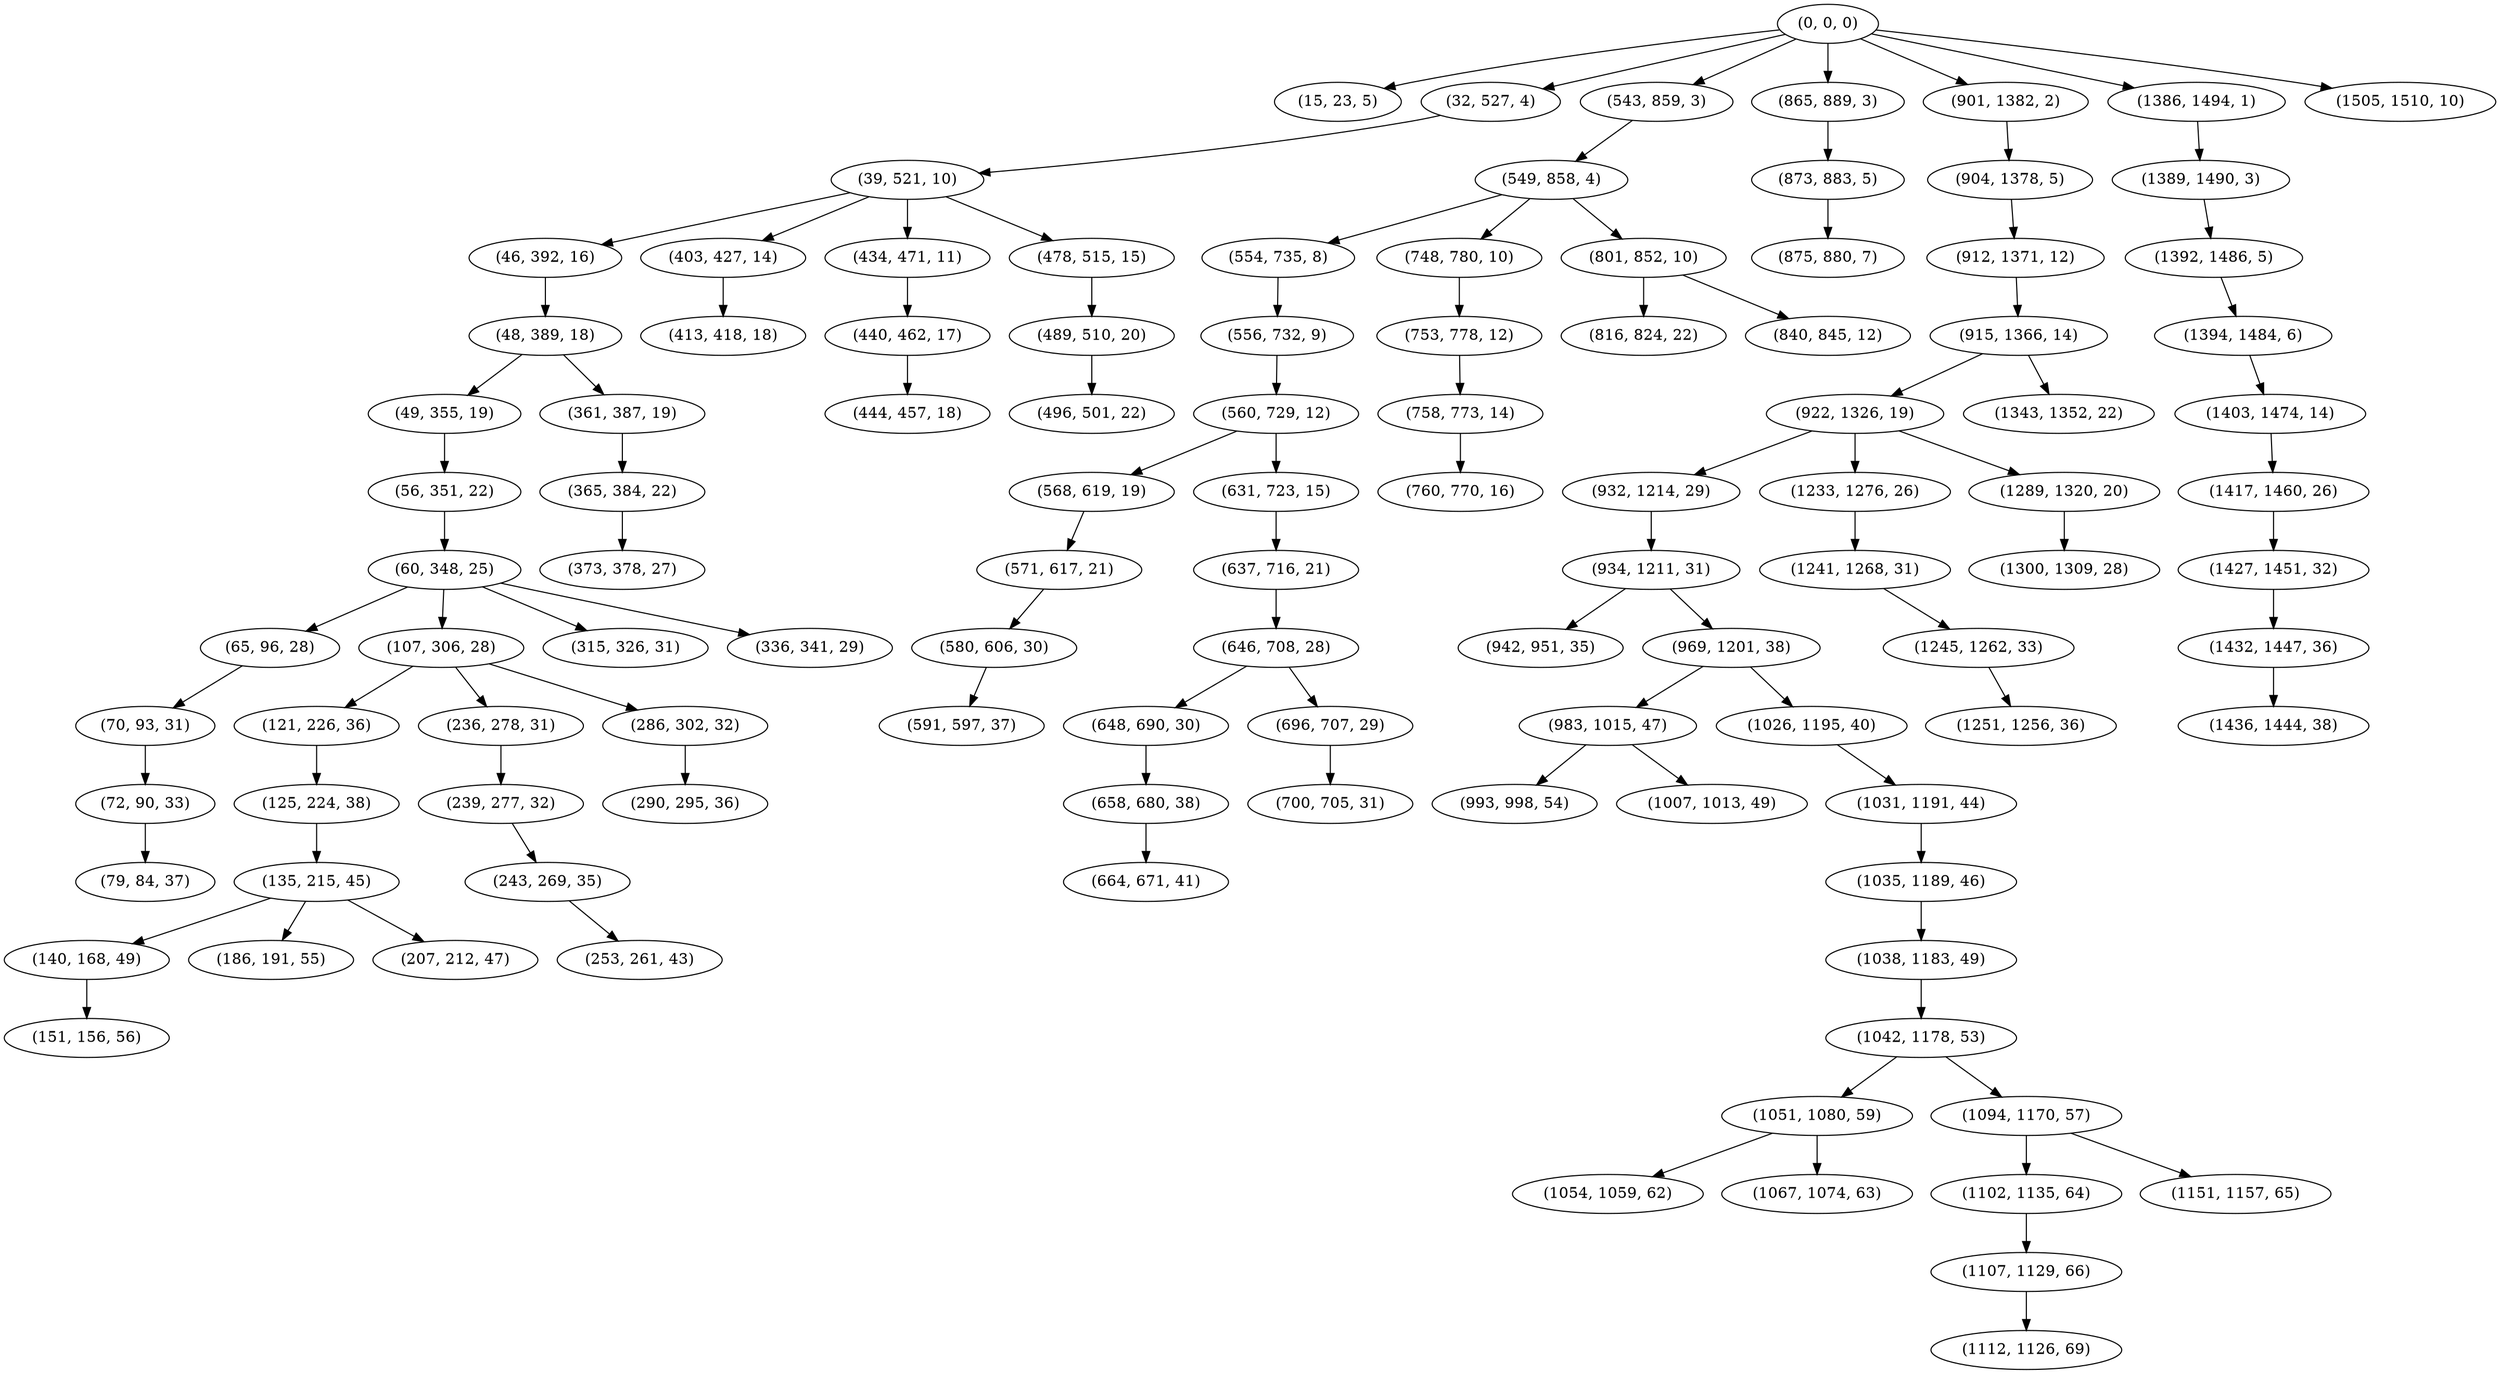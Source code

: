 digraph tree {
    "(0, 0, 0)";
    "(15, 23, 5)";
    "(32, 527, 4)";
    "(39, 521, 10)";
    "(46, 392, 16)";
    "(48, 389, 18)";
    "(49, 355, 19)";
    "(56, 351, 22)";
    "(60, 348, 25)";
    "(65, 96, 28)";
    "(70, 93, 31)";
    "(72, 90, 33)";
    "(79, 84, 37)";
    "(107, 306, 28)";
    "(121, 226, 36)";
    "(125, 224, 38)";
    "(135, 215, 45)";
    "(140, 168, 49)";
    "(151, 156, 56)";
    "(186, 191, 55)";
    "(207, 212, 47)";
    "(236, 278, 31)";
    "(239, 277, 32)";
    "(243, 269, 35)";
    "(253, 261, 43)";
    "(286, 302, 32)";
    "(290, 295, 36)";
    "(315, 326, 31)";
    "(336, 341, 29)";
    "(361, 387, 19)";
    "(365, 384, 22)";
    "(373, 378, 27)";
    "(403, 427, 14)";
    "(413, 418, 18)";
    "(434, 471, 11)";
    "(440, 462, 17)";
    "(444, 457, 18)";
    "(478, 515, 15)";
    "(489, 510, 20)";
    "(496, 501, 22)";
    "(543, 859, 3)";
    "(549, 858, 4)";
    "(554, 735, 8)";
    "(556, 732, 9)";
    "(560, 729, 12)";
    "(568, 619, 19)";
    "(571, 617, 21)";
    "(580, 606, 30)";
    "(591, 597, 37)";
    "(631, 723, 15)";
    "(637, 716, 21)";
    "(646, 708, 28)";
    "(648, 690, 30)";
    "(658, 680, 38)";
    "(664, 671, 41)";
    "(696, 707, 29)";
    "(700, 705, 31)";
    "(748, 780, 10)";
    "(753, 778, 12)";
    "(758, 773, 14)";
    "(760, 770, 16)";
    "(801, 852, 10)";
    "(816, 824, 22)";
    "(840, 845, 12)";
    "(865, 889, 3)";
    "(873, 883, 5)";
    "(875, 880, 7)";
    "(901, 1382, 2)";
    "(904, 1378, 5)";
    "(912, 1371, 12)";
    "(915, 1366, 14)";
    "(922, 1326, 19)";
    "(932, 1214, 29)";
    "(934, 1211, 31)";
    "(942, 951, 35)";
    "(969, 1201, 38)";
    "(983, 1015, 47)";
    "(993, 998, 54)";
    "(1007, 1013, 49)";
    "(1026, 1195, 40)";
    "(1031, 1191, 44)";
    "(1035, 1189, 46)";
    "(1038, 1183, 49)";
    "(1042, 1178, 53)";
    "(1051, 1080, 59)";
    "(1054, 1059, 62)";
    "(1067, 1074, 63)";
    "(1094, 1170, 57)";
    "(1102, 1135, 64)";
    "(1107, 1129, 66)";
    "(1112, 1126, 69)";
    "(1151, 1157, 65)";
    "(1233, 1276, 26)";
    "(1241, 1268, 31)";
    "(1245, 1262, 33)";
    "(1251, 1256, 36)";
    "(1289, 1320, 20)";
    "(1300, 1309, 28)";
    "(1343, 1352, 22)";
    "(1386, 1494, 1)";
    "(1389, 1490, 3)";
    "(1392, 1486, 5)";
    "(1394, 1484, 6)";
    "(1403, 1474, 14)";
    "(1417, 1460, 26)";
    "(1427, 1451, 32)";
    "(1432, 1447, 36)";
    "(1436, 1444, 38)";
    "(1505, 1510, 10)";
    "(0, 0, 0)" -> "(15, 23, 5)";
    "(0, 0, 0)" -> "(32, 527, 4)";
    "(0, 0, 0)" -> "(543, 859, 3)";
    "(0, 0, 0)" -> "(865, 889, 3)";
    "(0, 0, 0)" -> "(901, 1382, 2)";
    "(0, 0, 0)" -> "(1386, 1494, 1)";
    "(0, 0, 0)" -> "(1505, 1510, 10)";
    "(32, 527, 4)" -> "(39, 521, 10)";
    "(39, 521, 10)" -> "(46, 392, 16)";
    "(39, 521, 10)" -> "(403, 427, 14)";
    "(39, 521, 10)" -> "(434, 471, 11)";
    "(39, 521, 10)" -> "(478, 515, 15)";
    "(46, 392, 16)" -> "(48, 389, 18)";
    "(48, 389, 18)" -> "(49, 355, 19)";
    "(48, 389, 18)" -> "(361, 387, 19)";
    "(49, 355, 19)" -> "(56, 351, 22)";
    "(56, 351, 22)" -> "(60, 348, 25)";
    "(60, 348, 25)" -> "(65, 96, 28)";
    "(60, 348, 25)" -> "(107, 306, 28)";
    "(60, 348, 25)" -> "(315, 326, 31)";
    "(60, 348, 25)" -> "(336, 341, 29)";
    "(65, 96, 28)" -> "(70, 93, 31)";
    "(70, 93, 31)" -> "(72, 90, 33)";
    "(72, 90, 33)" -> "(79, 84, 37)";
    "(107, 306, 28)" -> "(121, 226, 36)";
    "(107, 306, 28)" -> "(236, 278, 31)";
    "(107, 306, 28)" -> "(286, 302, 32)";
    "(121, 226, 36)" -> "(125, 224, 38)";
    "(125, 224, 38)" -> "(135, 215, 45)";
    "(135, 215, 45)" -> "(140, 168, 49)";
    "(135, 215, 45)" -> "(186, 191, 55)";
    "(135, 215, 45)" -> "(207, 212, 47)";
    "(140, 168, 49)" -> "(151, 156, 56)";
    "(236, 278, 31)" -> "(239, 277, 32)";
    "(239, 277, 32)" -> "(243, 269, 35)";
    "(243, 269, 35)" -> "(253, 261, 43)";
    "(286, 302, 32)" -> "(290, 295, 36)";
    "(361, 387, 19)" -> "(365, 384, 22)";
    "(365, 384, 22)" -> "(373, 378, 27)";
    "(403, 427, 14)" -> "(413, 418, 18)";
    "(434, 471, 11)" -> "(440, 462, 17)";
    "(440, 462, 17)" -> "(444, 457, 18)";
    "(478, 515, 15)" -> "(489, 510, 20)";
    "(489, 510, 20)" -> "(496, 501, 22)";
    "(543, 859, 3)" -> "(549, 858, 4)";
    "(549, 858, 4)" -> "(554, 735, 8)";
    "(549, 858, 4)" -> "(748, 780, 10)";
    "(549, 858, 4)" -> "(801, 852, 10)";
    "(554, 735, 8)" -> "(556, 732, 9)";
    "(556, 732, 9)" -> "(560, 729, 12)";
    "(560, 729, 12)" -> "(568, 619, 19)";
    "(560, 729, 12)" -> "(631, 723, 15)";
    "(568, 619, 19)" -> "(571, 617, 21)";
    "(571, 617, 21)" -> "(580, 606, 30)";
    "(580, 606, 30)" -> "(591, 597, 37)";
    "(631, 723, 15)" -> "(637, 716, 21)";
    "(637, 716, 21)" -> "(646, 708, 28)";
    "(646, 708, 28)" -> "(648, 690, 30)";
    "(646, 708, 28)" -> "(696, 707, 29)";
    "(648, 690, 30)" -> "(658, 680, 38)";
    "(658, 680, 38)" -> "(664, 671, 41)";
    "(696, 707, 29)" -> "(700, 705, 31)";
    "(748, 780, 10)" -> "(753, 778, 12)";
    "(753, 778, 12)" -> "(758, 773, 14)";
    "(758, 773, 14)" -> "(760, 770, 16)";
    "(801, 852, 10)" -> "(816, 824, 22)";
    "(801, 852, 10)" -> "(840, 845, 12)";
    "(865, 889, 3)" -> "(873, 883, 5)";
    "(873, 883, 5)" -> "(875, 880, 7)";
    "(901, 1382, 2)" -> "(904, 1378, 5)";
    "(904, 1378, 5)" -> "(912, 1371, 12)";
    "(912, 1371, 12)" -> "(915, 1366, 14)";
    "(915, 1366, 14)" -> "(922, 1326, 19)";
    "(915, 1366, 14)" -> "(1343, 1352, 22)";
    "(922, 1326, 19)" -> "(932, 1214, 29)";
    "(922, 1326, 19)" -> "(1233, 1276, 26)";
    "(922, 1326, 19)" -> "(1289, 1320, 20)";
    "(932, 1214, 29)" -> "(934, 1211, 31)";
    "(934, 1211, 31)" -> "(942, 951, 35)";
    "(934, 1211, 31)" -> "(969, 1201, 38)";
    "(969, 1201, 38)" -> "(983, 1015, 47)";
    "(969, 1201, 38)" -> "(1026, 1195, 40)";
    "(983, 1015, 47)" -> "(993, 998, 54)";
    "(983, 1015, 47)" -> "(1007, 1013, 49)";
    "(1026, 1195, 40)" -> "(1031, 1191, 44)";
    "(1031, 1191, 44)" -> "(1035, 1189, 46)";
    "(1035, 1189, 46)" -> "(1038, 1183, 49)";
    "(1038, 1183, 49)" -> "(1042, 1178, 53)";
    "(1042, 1178, 53)" -> "(1051, 1080, 59)";
    "(1042, 1178, 53)" -> "(1094, 1170, 57)";
    "(1051, 1080, 59)" -> "(1054, 1059, 62)";
    "(1051, 1080, 59)" -> "(1067, 1074, 63)";
    "(1094, 1170, 57)" -> "(1102, 1135, 64)";
    "(1094, 1170, 57)" -> "(1151, 1157, 65)";
    "(1102, 1135, 64)" -> "(1107, 1129, 66)";
    "(1107, 1129, 66)" -> "(1112, 1126, 69)";
    "(1233, 1276, 26)" -> "(1241, 1268, 31)";
    "(1241, 1268, 31)" -> "(1245, 1262, 33)";
    "(1245, 1262, 33)" -> "(1251, 1256, 36)";
    "(1289, 1320, 20)" -> "(1300, 1309, 28)";
    "(1386, 1494, 1)" -> "(1389, 1490, 3)";
    "(1389, 1490, 3)" -> "(1392, 1486, 5)";
    "(1392, 1486, 5)" -> "(1394, 1484, 6)";
    "(1394, 1484, 6)" -> "(1403, 1474, 14)";
    "(1403, 1474, 14)" -> "(1417, 1460, 26)";
    "(1417, 1460, 26)" -> "(1427, 1451, 32)";
    "(1427, 1451, 32)" -> "(1432, 1447, 36)";
    "(1432, 1447, 36)" -> "(1436, 1444, 38)";
}
